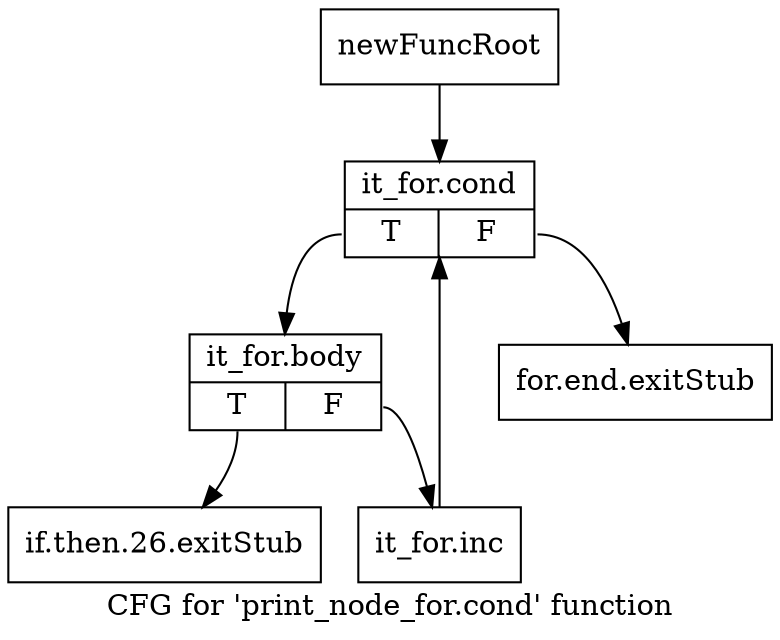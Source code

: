 digraph "CFG for 'print_node_for.cond' function" {
	label="CFG for 'print_node_for.cond' function";

	Node0xb781c00 [shape=record,label="{newFuncRoot}"];
	Node0xb781c00 -> Node0xb782120;
	Node0xb781c50 [shape=record,label="{for.end.exitStub}"];
	Node0xb7820d0 [shape=record,label="{if.then.26.exitStub}"];
	Node0xb782120 [shape=record,label="{it_for.cond|{<s0>T|<s1>F}}"];
	Node0xb782120:s0 -> Node0xb782170;
	Node0xb782120:s1 -> Node0xb781c50;
	Node0xb782170 [shape=record,label="{it_for.body|{<s0>T|<s1>F}}"];
	Node0xb782170:s0 -> Node0xb7820d0;
	Node0xb782170:s1 -> Node0xb7821c0;
	Node0xb7821c0 [shape=record,label="{it_for.inc}"];
	Node0xb7821c0 -> Node0xb782120;
}
